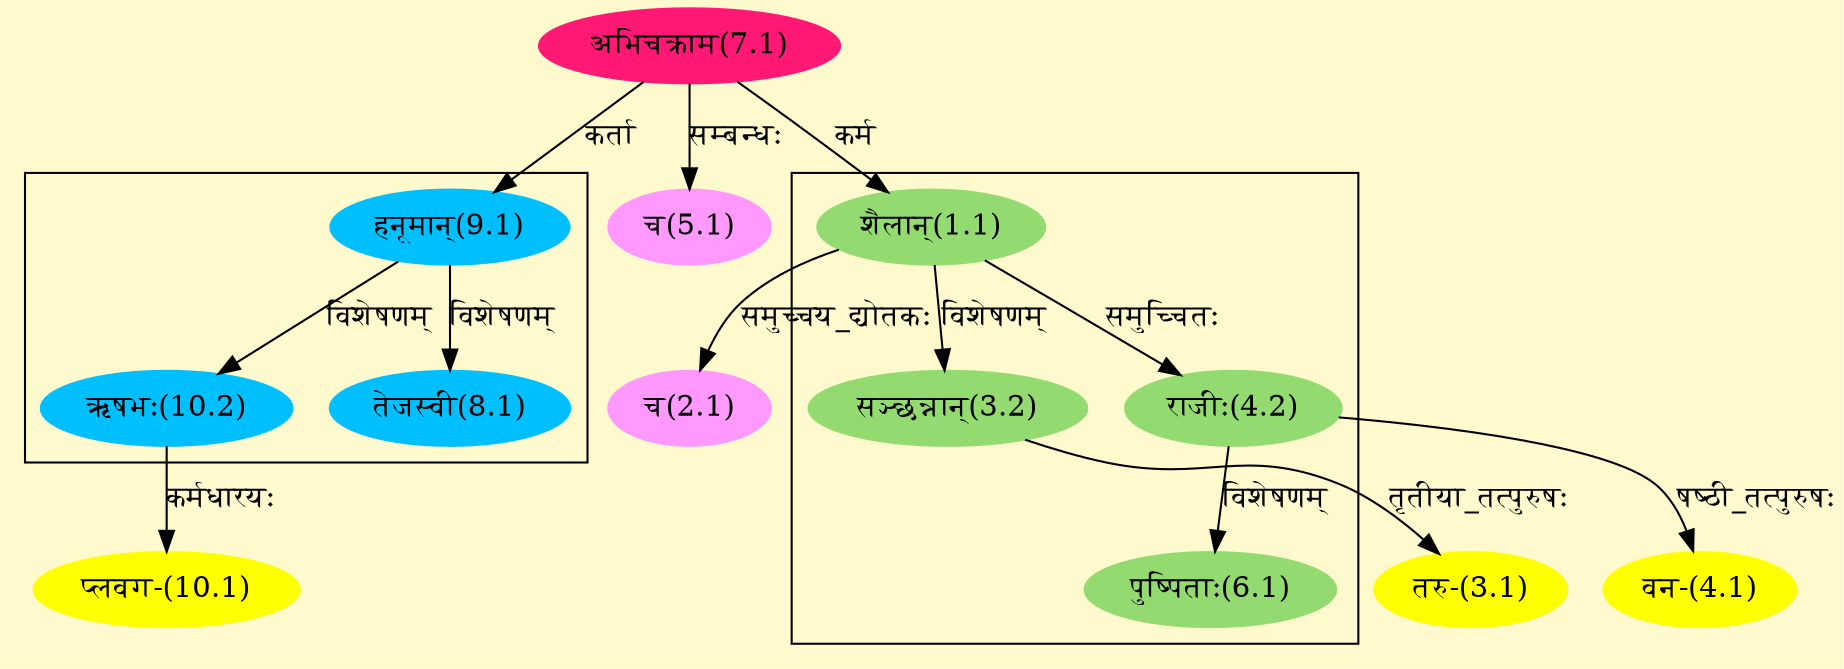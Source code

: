 digraph G{
rankdir=BT;
 compound=true;
 bgcolor="lemonchiffon1";

subgraph cluster_1{
Node3_2 [style=filled, color="#93DB70" label = "सञ्छन्नान्(3.2)"]
Node1_1 [style=filled, color="#93DB70" label = "शैलान्(1.1)"]
Node4_2 [style=filled, color="#93DB70" label = "राजीः(4.2)"]
Node6_1 [style=filled, color="#93DB70" label = "पुष्पिताः(6.1)"]

}

subgraph cluster_2{
Node8_1 [style=filled, color="#00BFFF" label = "तेजस्वी(8.1)"]
Node9_1 [style=filled, color="#00BFFF" label = "हनूमान्(9.1)"]
Node10_2 [style=filled, color="#00BFFF" label = "ऋषभः(10.2)"]

}
Node1_1 [style=filled, color="#93DB70" label = "शैलान्(1.1)"]
Node7_1 [style=filled, color="#FF1975" label = "अभिचक्राम(7.1)"]
Node2_1 [style=filled, color="#FF99FF" label = "च(2.1)"]
Node3_1 [style=filled, color="#FFFF00" label = "तरु-(3.1)"]
Node3_2 [style=filled, color="#93DB70" label = "सञ्छन्नान्(3.2)"]
Node4_1 [style=filled, color="#FFFF00" label = "वन-(4.1)"]
Node4_2 [style=filled, color="#93DB70" label = "राजीः(4.2)"]
Node5_1 [style=filled, color="#FF99FF" label = "च(5.1)"]
Node [style=filled, color="" label = "()"]
Node9_1 [style=filled, color="#00BFFF" label = "हनूमान्(9.1)"]
Node10_1 [style=filled, color="#FFFF00" label = "प्लवग-(10.1)"]
Node10_2 [style=filled, color="#00BFFF" label = "ऋषभः(10.2)"]
/* Start of Relations section */

Node1_1 -> Node7_1 [  label="कर्म"  dir="back" ]
Node2_1 -> Node1_1 [  label="समुच्चय_द्योतकः"  dir="back" ]
Node3_1 -> Node3_2 [  label="तृतीया_तत्पुरुषः"  dir="back" ]
Node3_2 -> Node1_1 [  label="विशेषणम्"  dir="back" ]
Node4_1 -> Node4_2 [  label="षष्ठी_तत्पुरुषः"  dir="back" ]
Node4_2 -> Node1_1 [  label="समुच्चितः"  dir="back" ]
Node5_1 -> Node7_1 [  label="सम्बन्धः"  dir="back" ]
Node6_1 -> Node4_2 [  label="विशेषणम्"  dir="back" ]
Node8_1 -> Node9_1 [  label="विशेषणम्"  dir="back" ]
Node9_1 -> Node7_1 [  label="कर्ता"  dir="back" ]
Node10_1 -> Node10_2 [  label="कर्मधारयः"  dir="back" ]
Node10_2 -> Node9_1 [  label="विशेषणम्"  dir="back" ]
}
